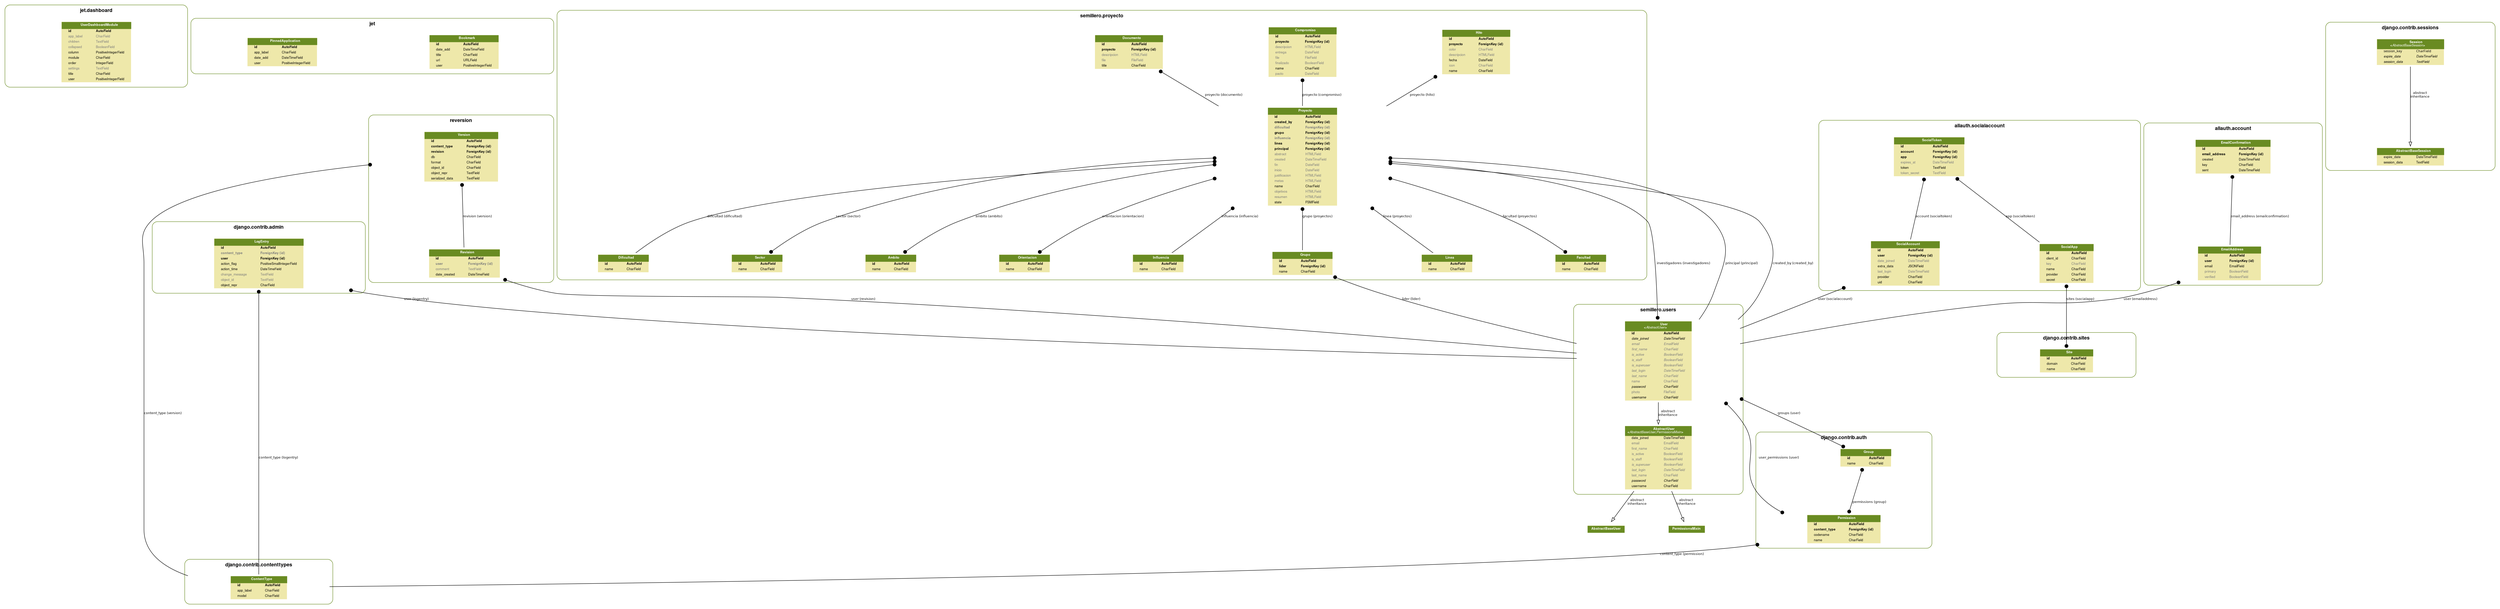 digraph model_graph {
	graph [bb="0,0,6165,1671",
		fontname=Helvetica,
		fontsize=8,
		splines=true
	];
	node [fontname=Helvetica,
		fontsize=8,
		label="\N",
		shape=plaintext
	];
	edge [fontname=Helvetica,
		fontsize=8
	];
	subgraph cluster_jet_dashboard {
		graph [bb="8,1463,452,1663",
			color=olivedrab4,
			label=<
          <TABLE BORDER="0" CELLBORDER="0" CELLSPACING="0">
          <TR><TD COLSPAN="2" CELLPADDING="4" ALIGN="CENTER">
          <FONT FACE="Helvetica Bold" COLOR="Black" POINT-SIZE="12">
          jet.dashboard
          </FONT>
          </TD></TR>
          </TABLE>
          >,
			lheight=0.29,
			lp="230,1648.5",
			lwidth=5.67,
			style=rounded
		];
		jet_dashboard_models_UserDashboardModule		 [height=2.1528,
			label=<
      <TABLE BGCOLOR="palegoldenrod" BORDER="0" CELLBORDER="0" CELLSPACING="0">
      <TR><TD COLSPAN="2" CELLPADDING="4" ALIGN="CENTER" BGCOLOR="olivedrab4">
      <FONT FACE="Helvetica Bold" COLOR="white">
      UserDashboardModule
      </FONT></TD></TR>
    
      <TR><TD ALIGN="LEFT" BORDER="0">
      <FONT FACE="Helvetica Bold">id</FONT>
      </TD><TD ALIGN="LEFT">
      <FONT FACE="Helvetica Bold">AutoField</FONT>
      </TD></TR>
    
      <TR><TD ALIGN="LEFT" BORDER="0">
      <FONT COLOR="#7B7B7B" FACE="Helvetica ">app_label</FONT>
      </TD><TD ALIGN="LEFT">
      <FONT COLOR="#7B7B7B" FACE="Helvetica ">CharField</FONT>
      </TD></TR>
    
      <TR><TD ALIGN="LEFT" BORDER="0">
      <FONT COLOR="#7B7B7B" FACE="Helvetica ">children</FONT>
      </TD><TD ALIGN="LEFT">
      <FONT COLOR="#7B7B7B" FACE="Helvetica ">TextField</FONT>
      </TD></TR>
    
      <TR><TD ALIGN="LEFT" BORDER="0">
      <FONT COLOR="#7B7B7B" FACE="Helvetica ">collapsed</FONT>
      </TD><TD ALIGN="LEFT">
      <FONT COLOR="#7B7B7B" FACE="Helvetica ">BooleanField</FONT>
      </TD></TR>
    
      <TR><TD ALIGN="LEFT" BORDER="0">
      <FONT FACE="Helvetica ">column</FONT>
      </TD><TD ALIGN="LEFT">
      <FONT FACE="Helvetica ">PositiveIntegerField</FONT>
      </TD></TR>
    
      <TR><TD ALIGN="LEFT" BORDER="0">
      <FONT FACE="Helvetica ">module</FONT>
      </TD><TD ALIGN="LEFT">
      <FONT FACE="Helvetica ">CharField</FONT>
      </TD></TR>
    
      <TR><TD ALIGN="LEFT" BORDER="0">
      <FONT FACE="Helvetica ">order</FONT>
      </TD><TD ALIGN="LEFT">
      <FONT FACE="Helvetica ">IntegerField</FONT>
      </TD></TR>
    
      <TR><TD ALIGN="LEFT" BORDER="0">
      <FONT COLOR="#7B7B7B" FACE="Helvetica ">settings</FONT>
      </TD><TD ALIGN="LEFT">
      <FONT COLOR="#7B7B7B" FACE="Helvetica ">TextField</FONT>
      </TD></TR>
    
      <TR><TD ALIGN="LEFT" BORDER="0">
      <FONT FACE="Helvetica ">title</FONT>
      </TD><TD ALIGN="LEFT">
      <FONT FACE="Helvetica ">CharField</FONT>
      </TD></TR>
    
      <TR><TD ALIGN="LEFT" BORDER="0">
      <FONT FACE="Helvetica ">user</FONT>
      </TD><TD ALIGN="LEFT">
      <FONT FACE="Helvetica ">PositiveIntegerField</FONT>
      </TD></TR>
    
      </TABLE>
      >,
			pos="230,1548.5",
			width=5.9306];
	}
	subgraph cluster_jet {
		graph [bb="460,1495.5,1342,1630.5",
			color=olivedrab4,
			label=<
          <TABLE BORDER="0" CELLBORDER="0" CELLSPACING="0">
          <TR><TD COLSPAN="2" CELLPADDING="4" ALIGN="CENTER">
          <FONT FACE="Helvetica Bold" COLOR="Black" POINT-SIZE="12">
          jet
          </FONT>
          </TD></TR>
          </TABLE>
          >,
			lheight=0.29,
			lp="901,1616",
			lwidth=4.64,
			style=rounded
		];
		jet_models_Bookmark		 [height=1.25,
			label=<
      <TABLE BGCOLOR="palegoldenrod" BORDER="0" CELLBORDER="0" CELLSPACING="0">
      <TR><TD COLSPAN="2" CELLPADDING="4" ALIGN="CENTER" BGCOLOR="olivedrab4">
      <FONT FACE="Helvetica Bold" COLOR="white">
      Bookmark
      </FONT></TD></TR>
    
      <TR><TD ALIGN="LEFT" BORDER="0">
      <FONT FACE="Helvetica Bold">id</FONT>
      </TD><TD ALIGN="LEFT">
      <FONT FACE="Helvetica Bold">AutoField</FONT>
      </TD></TR>
    
      <TR><TD ALIGN="LEFT" BORDER="0">
      <FONT FACE="Helvetica ">date_add</FONT>
      </TD><TD ALIGN="LEFT">
      <FONT FACE="Helvetica ">DateTimeField</FONT>
      </TD></TR>
    
      <TR><TD ALIGN="LEFT" BORDER="0">
      <FONT FACE="Helvetica ">title</FONT>
      </TD><TD ALIGN="LEFT">
      <FONT FACE="Helvetica ">CharField</FONT>
      </TD></TR>
    
      <TR><TD ALIGN="LEFT" BORDER="0">
      <FONT FACE="Helvetica ">url</FONT>
      </TD><TD ALIGN="LEFT">
      <FONT FACE="Helvetica ">URLField</FONT>
      </TD></TR>
    
      <TR><TD ALIGN="LEFT" BORDER="0">
      <FONT FACE="Helvetica ">user</FONT>
      </TD><TD ALIGN="LEFT">
      <FONT FACE="Helvetica ">PositiveIntegerField</FONT>
      </TD></TR>
    
      </TABLE>
      >,
			pos="1124,1548.5",
			width=5.8333];
		jet_models_PinnedApplication		 [height=1.0694,
			label=<
      <TABLE BGCOLOR="palegoldenrod" BORDER="0" CELLBORDER="0" CELLSPACING="0">
      <TR><TD COLSPAN="2" CELLPADDING="4" ALIGN="CENTER" BGCOLOR="olivedrab4">
      <FONT FACE="Helvetica Bold" COLOR="white">
      PinnedApplication
      </FONT></TD></TR>
    
      <TR><TD ALIGN="LEFT" BORDER="0">
      <FONT FACE="Helvetica Bold">id</FONT>
      </TD><TD ALIGN="LEFT">
      <FONT FACE="Helvetica Bold">AutoField</FONT>
      </TD></TR>
    
      <TR><TD ALIGN="LEFT" BORDER="0">
      <FONT FACE="Helvetica ">app_label</FONT>
      </TD><TD ALIGN="LEFT">
      <FONT FACE="Helvetica ">CharField</FONT>
      </TD></TR>
    
      <TR><TD ALIGN="LEFT" BORDER="0">
      <FONT FACE="Helvetica ">date_add</FONT>
      </TD><TD ALIGN="LEFT">
      <FONT FACE="Helvetica ">DateTimeField</FONT>
      </TD></TR>
    
      <TR><TD ALIGN="LEFT" BORDER="0">
      <FONT FACE="Helvetica ">user</FONT>
      </TD><TD ALIGN="LEFT">
      <FONT FACE="Helvetica ">PositiveIntegerField</FONT>
      </TD></TR>
    
      </TABLE>
      >,
			pos="682,1548.5",
			width=5.9306];
	}
	subgraph cluster_django_contrib_auth {
		graph [bb="4233,144,4703,578",
			color=olivedrab4,
			label=<
          <TABLE BORDER="0" CELLBORDER="0" CELLSPACING="0">
          <TR><TD COLSPAN="2" CELLPADDING="4" ALIGN="CENTER">
          <FONT FACE="Helvetica Bold" COLOR="Black" POINT-SIZE="12">
          django.contrib.auth
          </FONT>
          </TD></TR>
          </TABLE>
          >,
			lheight=0.29,
			lp="4468,563.5",
			lwidth=6.31,
			style=rounded
		];
		django_contrib_auth_models_Permission		 [height=1.0694,
			label=<
      <TABLE BGCOLOR="palegoldenrod" BORDER="0" CELLBORDER="0" CELLSPACING="0">
      <TR><TD COLSPAN="2" CELLPADDING="4" ALIGN="CENTER" BGCOLOR="olivedrab4">
      <FONT FACE="Helvetica Bold" COLOR="white">
      Permission
      </FONT></TD></TR>
    
      <TR><TD ALIGN="LEFT" BORDER="0">
      <FONT FACE="Helvetica Bold">id</FONT>
      </TD><TD ALIGN="LEFT">
      <FONT FACE="Helvetica Bold">AutoField</FONT>
      </TD></TR>
    
      <TR><TD ALIGN="LEFT" BORDER="0">
      <FONT FACE="Helvetica Bold">content_type</FONT>
      </TD><TD ALIGN="LEFT">
      <FONT FACE="Helvetica Bold">ForeignKey (id)</FONT>
      </TD></TR>
    
      <TR><TD ALIGN="LEFT" BORDER="0">
      <FONT FACE="Helvetica ">codename</FONT>
      </TD><TD ALIGN="LEFT">
      <FONT FACE="Helvetica ">CharField</FONT>
      </TD></TR>
    
      <TR><TD ALIGN="LEFT" BORDER="0">
      <FONT FACE="Helvetica ">name</FONT>
      </TD><TD ALIGN="LEFT">
      <FONT FACE="Helvetica ">CharField</FONT>
      </TD></TR>
    
      </TABLE>
      >,
			pos="4447,190.5",
			width=5.7222];
		django_contrib_auth_models_Group		 [height=0.70833,
			label=<
      <TABLE BGCOLOR="palegoldenrod" BORDER="0" CELLBORDER="0" CELLSPACING="0">
      <TR><TD COLSPAN="2" CELLPADDING="4" ALIGN="CENTER" BGCOLOR="olivedrab4">
      <FONT FACE="Helvetica Bold" COLOR="white">
      Group
      </FONT></TD></TR>
    
      <TR><TD ALIGN="LEFT" BORDER="0">
      <FONT FACE="Helvetica Bold">id</FONT>
      </TD><TD ALIGN="LEFT">
      <FONT FACE="Helvetica Bold">AutoField</FONT>
      </TD></TR>
    
      <TR><TD ALIGN="LEFT" BORDER="0">
      <FONT FACE="Helvetica ">name</FONT>
      </TD><TD ALIGN="LEFT">
      <FONT FACE="Helvetica ">CharField</FONT>
      </TD></TR>
    
      </TABLE>
      >,
			pos="4441,515.5",
			width=4.2639];
		django_contrib_auth_models_Group -> django_contrib_auth_models_Permission		 [arrowhead=dot,
			arrowtail=dot,
			dir=both,
			label="permissions (group)",
			lp="4516.5,364",
			pos="s,4441.5,490 e,4446.3,229.15 4441.6,481.88 4442.7,423.62 4444.9,303.77 4446.1,237.37"];
	}
	subgraph cluster_django_contrib_contenttypes {
		graph [bb="360,8,890,117",
			color=olivedrab4,
			label=<
          <TABLE BORDER="0" CELLBORDER="0" CELLSPACING="0">
          <TR><TD COLSPAN="2" CELLPADDING="4" ALIGN="CENTER">
          <FONT FACE="Helvetica Bold" COLOR="Black" POINT-SIZE="12">
          django.contrib.contenttypes
          </FONT>
          </TD></TR>
          </TABLE>
          >,
			lheight=0.29,
			lp="625,102.5",
			lwidth=7.14,
			style=rounded
		];
		django_contrib_contenttypes_models_ContentType		 [height=0.88889,
			label=<
      <TABLE BGCOLOR="palegoldenrod" BORDER="0" CELLBORDER="0" CELLSPACING="0">
      <TR><TD COLSPAN="2" CELLPADDING="4" ALIGN="CENTER" BGCOLOR="olivedrab4">
      <FONT FACE="Helvetica Bold" COLOR="white">
      ContentType
      </FONT></TD></TR>
    
      <TR><TD ALIGN="LEFT" BORDER="0">
      <FONT FACE="Helvetica Bold">id</FONT>
      </TD><TD ALIGN="LEFT">
      <FONT FACE="Helvetica Bold">AutoField</FONT>
      </TD></TR>
    
      <TR><TD ALIGN="LEFT" BORDER="0">
      <FONT FACE="Helvetica ">app_label</FONT>
      </TD><TD ALIGN="LEFT">
      <FONT FACE="Helvetica ">CharField</FONT>
      </TD></TR>
    
      <TR><TD ALIGN="LEFT" BORDER="0">
      <FONT FACE="Helvetica ">model</FONT>
      </TD><TD ALIGN="LEFT">
      <FONT FACE="Helvetica ">CharField</FONT>
      </TD></TR>
    
      </TABLE>
      >,
			pos="625,48",
			width=4.7778];
	}
	subgraph cluster_django_contrib_sessions {
		graph [bb="5657,1222.5,6157,1621",
			color=olivedrab4,
			label=<
          <TABLE BORDER="0" CELLBORDER="0" CELLSPACING="0">
          <TR><TD COLSPAN="2" CELLPADDING="4" ALIGN="CENTER">
          <FONT FACE="Helvetica Bold" COLOR="Black" POINT-SIZE="12">
          django.contrib.sessions
          </FONT>
          </TD></TR>
          </TABLE>
          >,
			lheight=0.29,
			lp="5907,1606.5",
			lwidth=6.72,
			style=rounded
		];
		django_contrib_sessions_base_session_AbstractBaseSession		 [height=0.70833,
			label=<
      <TABLE BGCOLOR="palegoldenrod" BORDER="0" CELLBORDER="0" CELLSPACING="0">
      <TR><TD COLSPAN="2" CELLPADDING="4" ALIGN="CENTER" BGCOLOR="olivedrab4">
      <FONT FACE="Helvetica Bold" COLOR="white">
      AbstractBaseSession
      </FONT></TD></TR>
    
      <TR><TD ALIGN="LEFT" BORDER="0">
      <FONT FACE="Helvetica ">expire_date</FONT>
      </TD><TD ALIGN="LEFT">
      <FONT FACE="Helvetica ">DateTimeField</FONT>
      </TD></TR>
    
      <TR><TD ALIGN="LEFT" BORDER="0">
      <FONT FACE="Helvetica ">session_data</FONT>
      </TD><TD ALIGN="LEFT">
      <FONT FACE="Helvetica ">TextField</FONT>
      </TD></TR>
    
      </TABLE>
      >,
			pos="5907,1256",
			width=5.5139];
		django_contrib_sessions_models_Session		 [height=0.98611,
			label=<
      <TABLE BGCOLOR="palegoldenrod" BORDER="0" CELLBORDER="0" CELLSPACING="0">
      <TR><TD COLSPAN="2" CELLPADDING="4" ALIGN="CENTER" BGCOLOR="olivedrab4">
      <FONT FACE="Helvetica Bold" COLOR="white">
      Session<BR/>&lt;<FONT FACE="Helvetica Italic">AbstractBaseSession</FONT>&gt;
      </FONT></TD></TR>
    
      <TR><TD ALIGN="LEFT" BORDER="0">
      <FONT FACE="Helvetica ItalicBold">session_key</FONT>
      </TD><TD ALIGN="LEFT">
      <FONT FACE="Helvetica ItalicBold">CharField</FONT>
      </TD></TR>
    
      <TR><TD ALIGN="LEFT" BORDER="0">
      <FONT FACE="Helvetica Italic">expire_date</FONT>
      </TD><TD ALIGN="LEFT">
      <FONT FACE="Helvetica Italic">DateTimeField</FONT>
      </TD></TR>
    
      <TR><TD ALIGN="LEFT" BORDER="0">
      <FONT FACE="Helvetica Italic">session_data</FONT>
      </TD><TD ALIGN="LEFT">
      <FONT FACE="Helvetica Italic">TextField</FONT>
      </TD></TR>
    
      </TABLE>
      >,
			pos="5907,1548.5",
			width=5.5139];
		django_contrib_sessions_models_Session -> django_contrib_sessions_base_session_AbstractBaseSession		 [arrowhead=empty,
			arrowtail=none,
			dir=both,
			label="abstract\ninheritance",
			lp="5948.5,1425",
			pos="e,5907,1281.9 5907,1512.9 5907,1456.9 5907,1348.5 5907,1292.1"];
	}
	subgraph cluster_django_contrib_sites {
		graph [bb="4782,673.5,5260,782.5",
			color=olivedrab4,
			label=<
          <TABLE BORDER="0" CELLBORDER="0" CELLSPACING="0">
          <TR><TD COLSPAN="2" CELLPADDING="4" ALIGN="CENTER">
          <FONT FACE="Helvetica Bold" COLOR="Black" POINT-SIZE="12">
          django.contrib.sites
          </FONT>
          </TD></TR>
          </TABLE>
          >,
			lheight=0.29,
			lp="5021,768",
			lwidth=6.42,
			style=rounded
		];
		django_contrib_sites_models_Site		 [height=0.88889,
			label=<
      <TABLE BGCOLOR="palegoldenrod" BORDER="0" CELLBORDER="0" CELLSPACING="0">
      <TR><TD COLSPAN="2" CELLPADDING="4" ALIGN="CENTER" BGCOLOR="olivedrab4">
      <FONT FACE="Helvetica Bold" COLOR="white">
      Site
      </FONT></TD></TR>
    
      <TR><TD ALIGN="LEFT" BORDER="0">
      <FONT FACE="Helvetica Bold">id</FONT>
      </TD><TD ALIGN="LEFT">
      <FONT FACE="Helvetica Bold">AutoField</FONT>
      </TD></TR>
    
      <TR><TD ALIGN="LEFT" BORDER="0">
      <FONT FACE="Helvetica ">domain</FONT>
      </TD><TD ALIGN="LEFT">
      <FONT FACE="Helvetica ">CharField</FONT>
      </TD></TR>
    
      <TR><TD ALIGN="LEFT" BORDER="0">
      <FONT FACE="Helvetica ">name</FONT>
      </TD><TD ALIGN="LEFT">
      <FONT FACE="Helvetica ">CharField</FONT>
      </TD></TR>
    
      </TABLE>
      >,
			pos="5021,713.5",
			width=4.4722];
	}
	subgraph cluster_django_contrib_admin {
		graph [bb="366,878,884,1052",
			color=olivedrab4,
			label=<
          <TABLE BORDER="0" CELLBORDER="0" CELLSPACING="0">
          <TR><TD COLSPAN="2" CELLPADDING="4" ALIGN="CENTER">
          <FONT FACE="Helvetica Bold" COLOR="Black" POINT-SIZE="12">
          django.contrib.admin
          </FONT>
          </TD></TR>
          </TABLE>
          >,
			lheight=0.29,
			lp="625,1037.5",
			lwidth=6.42,
			style=rounded
		];
		django_contrib_admin_models_LogEntry		 [height=1.7917,
			label=<
      <TABLE BGCOLOR="palegoldenrod" BORDER="0" CELLBORDER="0" CELLSPACING="0">
      <TR><TD COLSPAN="2" CELLPADDING="4" ALIGN="CENTER" BGCOLOR="olivedrab4">
      <FONT FACE="Helvetica Bold" COLOR="white">
      LogEntry
      </FONT></TD></TR>
    
      <TR><TD ALIGN="LEFT" BORDER="0">
      <FONT FACE="Helvetica Bold">id</FONT>
      </TD><TD ALIGN="LEFT">
      <FONT FACE="Helvetica Bold">AutoField</FONT>
      </TD></TR>
    
      <TR><TD ALIGN="LEFT" BORDER="0">
      <FONT COLOR="#7B7B7B" FACE="Helvetica Bold">content_type</FONT>
      </TD><TD ALIGN="LEFT">
      <FONT COLOR="#7B7B7B" FACE="Helvetica Bold">ForeignKey (id)</FONT>
      </TD></TR>
    
      <TR><TD ALIGN="LEFT" BORDER="0">
      <FONT FACE="Helvetica Bold">user</FONT>
      </TD><TD ALIGN="LEFT">
      <FONT FACE="Helvetica Bold">ForeignKey (id)</FONT>
      </TD></TR>
    
      <TR><TD ALIGN="LEFT" BORDER="0">
      <FONT FACE="Helvetica ">action_flag</FONT>
      </TD><TD ALIGN="LEFT">
      <FONT FACE="Helvetica ">PositiveSmallIntegerField</FONT>
      </TD></TR>
    
      <TR><TD ALIGN="LEFT" BORDER="0">
      <FONT FACE="Helvetica ">action_time</FONT>
      </TD><TD ALIGN="LEFT">
      <FONT FACE="Helvetica ">DateTimeField</FONT>
      </TD></TR>
    
      <TR><TD ALIGN="LEFT" BORDER="0">
      <FONT COLOR="#7B7B7B" FACE="Helvetica ">change_message</FONT>
      </TD><TD ALIGN="LEFT">
      <FONT COLOR="#7B7B7B" FACE="Helvetica ">TextField</FONT>
      </TD></TR>
    
      <TR><TD ALIGN="LEFT" BORDER="0">
      <FONT COLOR="#7B7B7B" FACE="Helvetica ">object_id</FONT>
      </TD><TD ALIGN="LEFT">
      <FONT COLOR="#7B7B7B" FACE="Helvetica ">TextField</FONT>
      </TD></TR>
    
      <TR><TD ALIGN="LEFT" BORDER="0">
      <FONT FACE="Helvetica ">object_repr</FONT>
      </TD><TD ALIGN="LEFT">
      <FONT FACE="Helvetica ">CharField</FONT>
      </TD></TR>
    
      </TABLE>
      >,
			pos="625,950.5",
			width=6.9722];
	}
	subgraph cluster_allauth_account {
		graph [bb="5209,897.5,5649,1338",
			color=olivedrab4,
			label=<
          <TABLE BORDER="0" CELLBORDER="0" CELLSPACING="0">
          <TR><TD COLSPAN="2" CELLPADDING="4" ALIGN="CENTER">
          <FONT FACE="Helvetica Bold" COLOR="Black" POINT-SIZE="12">
          allauth.account
          </FONT>
          </TD></TR>
          </TABLE>
          >,
			lheight=0.29,
			lp="5429,1323.5",
			lwidth=5.89,
			style=rounded
		];
		allauth_account_models_EmailAddress		 [height=1.25,
			label=<
      <TABLE BGCOLOR="palegoldenrod" BORDER="0" CELLBORDER="0" CELLSPACING="0">
      <TR><TD COLSPAN="2" CELLPADDING="4" ALIGN="CENTER" BGCOLOR="olivedrab4">
      <FONT FACE="Helvetica Bold" COLOR="white">
      EmailAddress
      </FONT></TD></TR>
    
      <TR><TD ALIGN="LEFT" BORDER="0">
      <FONT FACE="Helvetica Bold">id</FONT>
      </TD><TD ALIGN="LEFT">
      <FONT FACE="Helvetica Bold">AutoField</FONT>
      </TD></TR>
    
      <TR><TD ALIGN="LEFT" BORDER="0">
      <FONT FACE="Helvetica Bold">user</FONT>
      </TD><TD ALIGN="LEFT">
      <FONT FACE="Helvetica Bold">ForeignKey (id)</FONT>
      </TD></TR>
    
      <TR><TD ALIGN="LEFT" BORDER="0">
      <FONT FACE="Helvetica ">email</FONT>
      </TD><TD ALIGN="LEFT">
      <FONT FACE="Helvetica ">EmailField</FONT>
      </TD></TR>
    
      <TR><TD ALIGN="LEFT" BORDER="0">
      <FONT COLOR="#7B7B7B" FACE="Helvetica ">primary</FONT>
      </TD><TD ALIGN="LEFT">
      <FONT COLOR="#7B7B7B" FACE="Helvetica ">BooleanField</FONT>
      </TD></TR>
    
      <TR><TD ALIGN="LEFT" BORDER="0">
      <FONT COLOR="#7B7B7B" FACE="Helvetica ">verified</FONT>
      </TD><TD ALIGN="LEFT">
      <FONT COLOR="#7B7B7B" FACE="Helvetica ">BooleanField</FONT>
      </TD></TR>
    
      </TABLE>
      >,
			pos="5408,950.5",
			width=5.3056];
		allauth_account_models_EmailConfirmation		 [height=1.25,
			label=<
      <TABLE BGCOLOR="palegoldenrod" BORDER="0" CELLBORDER="0" CELLSPACING="0">
      <TR><TD COLSPAN="2" CELLPADDING="4" ALIGN="CENTER" BGCOLOR="olivedrab4">
      <FONT FACE="Helvetica Bold" COLOR="white">
      EmailConfirmation
      </FONT></TD></TR>
    
      <TR><TD ALIGN="LEFT" BORDER="0">
      <FONT FACE="Helvetica Bold">id</FONT>
      </TD><TD ALIGN="LEFT">
      <FONT FACE="Helvetica Bold">AutoField</FONT>
      </TD></TR>
    
      <TR><TD ALIGN="LEFT" BORDER="0">
      <FONT FACE="Helvetica Bold">email_address</FONT>
      </TD><TD ALIGN="LEFT">
      <FONT FACE="Helvetica Bold">ForeignKey (id)</FONT>
      </TD></TR>
    
      <TR><TD ALIGN="LEFT" BORDER="0">
      <FONT FACE="Helvetica ">created</FONT>
      </TD><TD ALIGN="LEFT">
      <FONT FACE="Helvetica ">DateTimeField</FONT>
      </TD></TR>
    
      <TR><TD ALIGN="LEFT" BORDER="0">
      <FONT FACE="Helvetica ">key</FONT>
      </TD><TD ALIGN="LEFT">
      <FONT FACE="Helvetica ">CharField</FONT>
      </TD></TR>
    
      <TR><TD ALIGN="LEFT" BORDER="0">
      <FONT FACE="Helvetica ">sent</FONT>
      </TD><TD ALIGN="LEFT">
      <FONT FACE="Helvetica ">DateTimeField</FONT>
      </TD></TR>
    
      </TABLE>
      >,
			pos="5426,1256",
			width=5.8194];
		allauth_account_models_EmailConfirmation -> allauth_account_models_EmailAddress		 [arrowhead=none,
			arrowtail=dot,
			dir=both,
			label="email_address (emailconfirmation)",
			lp="5540,1091.5",
			pos="s,5423.3,1210.9 5422.9,1202.9 5419.4,1144.3 5413.9,1051 5410.7,995.76"];
	}
	subgraph cluster_allauth_socialaccount {
		graph [bb="4419,884.5,5201,1344.5",
			color=olivedrab4,
			label=<
          <TABLE BORDER="0" CELLBORDER="0" CELLSPACING="0">
          <TR><TD COLSPAN="2" CELLPADDING="4" ALIGN="CENTER">
          <FONT FACE="Helvetica Bold" COLOR="Black" POINT-SIZE="12">
          allauth.socialaccount
          </FONT>
          </TD></TR>
          </TABLE>
          >,
			lheight=0.29,
			lp="4810,1330",
			lwidth=6.50,
			style=rounded
		];
		allauth_socialaccount_models_SocialApp		 [height=1.4306,
			label=<
      <TABLE BGCOLOR="palegoldenrod" BORDER="0" CELLBORDER="0" CELLSPACING="0">
      <TR><TD COLSPAN="2" CELLPADDING="4" ALIGN="CENTER" BGCOLOR="olivedrab4">
      <FONT FACE="Helvetica Bold" COLOR="white">
      SocialApp
      </FONT></TD></TR>
    
      <TR><TD ALIGN="LEFT" BORDER="0">
      <FONT FACE="Helvetica Bold">id</FONT>
      </TD><TD ALIGN="LEFT">
      <FONT FACE="Helvetica Bold">AutoField</FONT>
      </TD></TR>
    
      <TR><TD ALIGN="LEFT" BORDER="0">
      <FONT FACE="Helvetica ">client_id</FONT>
      </TD><TD ALIGN="LEFT">
      <FONT FACE="Helvetica ">CharField</FONT>
      </TD></TR>
    
      <TR><TD ALIGN="LEFT" BORDER="0">
      <FONT COLOR="#7B7B7B" FACE="Helvetica ">key</FONT>
      </TD><TD ALIGN="LEFT">
      <FONT COLOR="#7B7B7B" FACE="Helvetica ">CharField</FONT>
      </TD></TR>
    
      <TR><TD ALIGN="LEFT" BORDER="0">
      <FONT FACE="Helvetica ">name</FONT>
      </TD><TD ALIGN="LEFT">
      <FONT FACE="Helvetica ">CharField</FONT>
      </TD></TR>
    
      <TR><TD ALIGN="LEFT" BORDER="0">
      <FONT FACE="Helvetica ">provider</FONT>
      </TD><TD ALIGN="LEFT">
      <FONT FACE="Helvetica ">CharField</FONT>
      </TD></TR>
    
      <TR><TD ALIGN="LEFT" BORDER="0">
      <FONT FACE="Helvetica ">secret</FONT>
      </TD><TD ALIGN="LEFT">
      <FONT FACE="Helvetica ">CharField</FONT>
      </TD></TR>
    
      </TABLE>
      >,
			pos="5021,950.5",
			width=4.7778];
		allauth_socialaccount_models_SocialAccount		 [height=1.6111,
			label=<
      <TABLE BGCOLOR="palegoldenrod" BORDER="0" CELLBORDER="0" CELLSPACING="0">
      <TR><TD COLSPAN="2" CELLPADDING="4" ALIGN="CENTER" BGCOLOR="olivedrab4">
      <FONT FACE="Helvetica Bold" COLOR="white">
      SocialAccount
      </FONT></TD></TR>
    
      <TR><TD ALIGN="LEFT" BORDER="0">
      <FONT FACE="Helvetica Bold">id</FONT>
      </TD><TD ALIGN="LEFT">
      <FONT FACE="Helvetica Bold">AutoField</FONT>
      </TD></TR>
    
      <TR><TD ALIGN="LEFT" BORDER="0">
      <FONT FACE="Helvetica Bold">user</FONT>
      </TD><TD ALIGN="LEFT">
      <FONT FACE="Helvetica Bold">ForeignKey (id)</FONT>
      </TD></TR>
    
      <TR><TD ALIGN="LEFT" BORDER="0">
      <FONT COLOR="#7B7B7B" FACE="Helvetica ">date_joined</FONT>
      </TD><TD ALIGN="LEFT">
      <FONT COLOR="#7B7B7B" FACE="Helvetica ">DateTimeField</FONT>
      </TD></TR>
    
      <TR><TD ALIGN="LEFT" BORDER="0">
      <FONT FACE="Helvetica ">extra_data</FONT>
      </TD><TD ALIGN="LEFT">
      <FONT FACE="Helvetica ">JSONField</FONT>
      </TD></TR>
    
      <TR><TD ALIGN="LEFT" BORDER="0">
      <FONT COLOR="#7B7B7B" FACE="Helvetica ">last_login</FONT>
      </TD><TD ALIGN="LEFT">
      <FONT COLOR="#7B7B7B" FACE="Helvetica ">DateTimeField</FONT>
      </TD></TR>
    
      <TR><TD ALIGN="LEFT" BORDER="0">
      <FONT FACE="Helvetica ">provider</FONT>
      </TD><TD ALIGN="LEFT">
      <FONT FACE="Helvetica ">CharField</FONT>
      </TD></TR>
    
      <TR><TD ALIGN="LEFT" BORDER="0">
      <FONT FACE="Helvetica ">uid</FONT>
      </TD><TD ALIGN="LEFT">
      <FONT FACE="Helvetica ">CharField</FONT>
      </TD></TR>
    
      </TABLE>
      >,
			pos="4629,950.5",
			width=5.6111];
		allauth_socialaccount_models_SocialToken		 [height=1.4306,
			label=<
      <TABLE BGCOLOR="palegoldenrod" BORDER="0" CELLBORDER="0" CELLSPACING="0">
      <TR><TD COLSPAN="2" CELLPADDING="4" ALIGN="CENTER" BGCOLOR="olivedrab4">
      <FONT FACE="Helvetica Bold" COLOR="white">
      SocialToken
      </FONT></TD></TR>
    
      <TR><TD ALIGN="LEFT" BORDER="0">
      <FONT FACE="Helvetica Bold">id</FONT>
      </TD><TD ALIGN="LEFT">
      <FONT FACE="Helvetica Bold">AutoField</FONT>
      </TD></TR>
    
      <TR><TD ALIGN="LEFT" BORDER="0">
      <FONT FACE="Helvetica Bold">account</FONT>
      </TD><TD ALIGN="LEFT">
      <FONT FACE="Helvetica Bold">ForeignKey (id)</FONT>
      </TD></TR>
    
      <TR><TD ALIGN="LEFT" BORDER="0">
      <FONT FACE="Helvetica Bold">app</FONT>
      </TD><TD ALIGN="LEFT">
      <FONT FACE="Helvetica Bold">ForeignKey (id)</FONT>
      </TD></TR>
    
      <TR><TD ALIGN="LEFT" BORDER="0">
      <FONT COLOR="#7B7B7B" FACE="Helvetica ">expires_at</FONT>
      </TD><TD ALIGN="LEFT">
      <FONT COLOR="#7B7B7B" FACE="Helvetica ">DateTimeField</FONT>
      </TD></TR>
    
      <TR><TD ALIGN="LEFT" BORDER="0">
      <FONT FACE="Helvetica ">token</FONT>
      </TD><TD ALIGN="LEFT">
      <FONT FACE="Helvetica ">TextField</FONT>
      </TD></TR>
    
      <TR><TD ALIGN="LEFT" BORDER="0">
      <FONT COLOR="#7B7B7B" FACE="Helvetica ">token_secret</FONT>
      </TD><TD ALIGN="LEFT">
      <FONT COLOR="#7B7B7B" FACE="Helvetica ">TextField</FONT>
      </TD></TR>
    
      </TABLE>
      >,
			pos="4808,1256",
			width=5.7222];
		allauth_socialaccount_models_SocialToken -> allauth_socialaccount_models_SocialApp		 [arrowhead=none,
			arrowtail=dot,
			dir=both,
			label="app (socialtoken)",
			lp="4989,1091.5",
			pos="s,4844.1,1204.2 4848.8,1197.4 4888.3,1140.9 4947.4,1056.1 4985,1002.1"];
		allauth_socialaccount_models_SocialToken -> allauth_socialaccount_models_SocialAccount		 [arrowhead=none,
			arrowtail=dot,
			dir=both,
			label="account (socialtoken)",
			lp="4793,1091.5",
			pos="s,4777.6,1204.2 4773.4,1197 4741.6,1142.7 4694.7,1062.6 4663,1008.6"];
	}
	subgraph cluster_reversion {
		graph [bb="892,904,1342,1357.5",
			color=olivedrab4,
			label=<
          <TABLE BORDER="0" CELLBORDER="0" CELLSPACING="0">
          <TR><TD COLSPAN="2" CELLPADDING="4" ALIGN="CENTER">
          <FONT FACE="Helvetica Bold" COLOR="Black" POINT-SIZE="12">
          reversion
          </FONT>
          </TD></TR>
          </TABLE>
          >,
			lheight=0.29,
			lp="1117,1343",
			lwidth=5.25,
			style=rounded
		];
		reversion_models_Revision		 [height=1.0694,
			label=<
      <TABLE BGCOLOR="palegoldenrod" BORDER="0" CELLBORDER="0" CELLSPACING="0">
      <TR><TD COLSPAN="2" CELLPADDING="4" ALIGN="CENTER" BGCOLOR="olivedrab4">
      <FONT FACE="Helvetica Bold" COLOR="white">
      Revision
      </FONT></TD></TR>
    
      <TR><TD ALIGN="LEFT" BORDER="0">
      <FONT FACE="Helvetica Bold">id</FONT>
      </TD><TD ALIGN="LEFT">
      <FONT FACE="Helvetica Bold">AutoField</FONT>
      </TD></TR>
    
      <TR><TD ALIGN="LEFT" BORDER="0">
      <FONT COLOR="#7B7B7B" FACE="Helvetica Bold">user</FONT>
      </TD><TD ALIGN="LEFT">
      <FONT COLOR="#7B7B7B" FACE="Helvetica Bold">ForeignKey (id)</FONT>
      </TD></TR>
    
      <TR><TD ALIGN="LEFT" BORDER="0">
      <FONT COLOR="#7B7B7B" FACE="Helvetica ">comment</FONT>
      </TD><TD ALIGN="LEFT">
      <FONT COLOR="#7B7B7B" FACE="Helvetica ">TextField</FONT>
      </TD></TR>
    
      <TR><TD ALIGN="LEFT" BORDER="0">
      <FONT FACE="Helvetica ">date_created</FONT>
      </TD><TD ALIGN="LEFT">
      <FONT FACE="Helvetica ">DateTimeField</FONT>
      </TD></TR>
    
      </TABLE>
      >,
			pos="1125,950.5",
			width=5.7222];
		reversion_models_Version		 [height=1.7917,
			label=<
      <TABLE BGCOLOR="palegoldenrod" BORDER="0" CELLBORDER="0" CELLSPACING="0">
      <TR><TD COLSPAN="2" CELLPADDING="4" ALIGN="CENTER" BGCOLOR="olivedrab4">
      <FONT FACE="Helvetica Bold" COLOR="white">
      Version
      </FONT></TD></TR>
    
      <TR><TD ALIGN="LEFT" BORDER="0">
      <FONT FACE="Helvetica Bold">id</FONT>
      </TD><TD ALIGN="LEFT">
      <FONT FACE="Helvetica Bold">AutoField</FONT>
      </TD></TR>
    
      <TR><TD ALIGN="LEFT" BORDER="0">
      <FONT FACE="Helvetica Bold">content_type</FONT>
      </TD><TD ALIGN="LEFT">
      <FONT FACE="Helvetica Bold">ForeignKey (id)</FONT>
      </TD></TR>
    
      <TR><TD ALIGN="LEFT" BORDER="0">
      <FONT FACE="Helvetica Bold">revision</FONT>
      </TD><TD ALIGN="LEFT">
      <FONT FACE="Helvetica Bold">ForeignKey (id)</FONT>
      </TD></TR>
    
      <TR><TD ALIGN="LEFT" BORDER="0">
      <FONT FACE="Helvetica ">db</FONT>
      </TD><TD ALIGN="LEFT">
      <FONT FACE="Helvetica ">CharField</FONT>
      </TD></TR>
    
      <TR><TD ALIGN="LEFT" BORDER="0">
      <FONT FACE="Helvetica ">format</FONT>
      </TD><TD ALIGN="LEFT">
      <FONT FACE="Helvetica ">CharField</FONT>
      </TD></TR>
    
      <TR><TD ALIGN="LEFT" BORDER="0">
      <FONT FACE="Helvetica ">object_id</FONT>
      </TD><TD ALIGN="LEFT">
      <FONT FACE="Helvetica ">CharField</FONT>
      </TD></TR>
    
      <TR><TD ALIGN="LEFT" BORDER="0">
      <FONT FACE="Helvetica ">object_repr</FONT>
      </TD><TD ALIGN="LEFT">
      <FONT FACE="Helvetica ">TextField</FONT>
      </TD></TR>
    
      <TR><TD ALIGN="LEFT" BORDER="0">
      <FONT FACE="Helvetica ">serialized_data</FONT>
      </TD><TD ALIGN="LEFT">
      <FONT FACE="Helvetica ">TextField</FONT>
      </TD></TR>
    
      </TABLE>
      >,
			pos="1117,1256",
			width=6.0278];
		reversion_models_Version -> reversion_models_Revision		 [arrowhead=none,
			arrowtail=dot,
			dir=both,
			label="revision (version)",
			lp="1189,1091.5",
			pos="s,1118.7,1191.2 1118.9,1183.2 1120.5,1122.2 1122.7,1037.8 1124,989.13"];
	}
	subgraph cluster_semillero_users {
		graph [bb="3785,275,4225,851",
			color=olivedrab4,
			label=<
          <TABLE BORDER="0" CELLBORDER="0" CELLSPACING="0">
          <TR><TD COLSPAN="2" CELLPADDING="4" ALIGN="CENTER">
          <FONT FACE="Helvetica Bold" COLOR="Black" POINT-SIZE="12">
          semillero.users
          </FONT>
          </TD></TR>
          </TABLE>
          >,
			lheight=0.29,
			lp="4005,836.5",
			lwidth=5.89,
			style=rounded
		];
		django_contrib_auth_models_AbstractUser		 [height=2.25,
			label=<
      <TABLE BGCOLOR="palegoldenrod" BORDER="0" CELLBORDER="0" CELLSPACING="0">
      <TR><TD COLSPAN="2" CELLPADDING="4" ALIGN="CENTER" BGCOLOR="olivedrab4">
      <FONT FACE="Helvetica Bold" COLOR="white">
      AbstractUser<BR/>&lt;<FONT FACE="Helvetica Italic">AbstractBaseUser,PermissionsMixin</FONT>&gt;
      </FONT></TD></TR>
    
      <TR><TD ALIGN="LEFT" BORDER="0">
      <FONT FACE="Helvetica ">date_joined</FONT>
      </TD><TD ALIGN="LEFT">
      <FONT FACE="Helvetica ">DateTimeField</FONT>
      </TD></TR>
    
      <TR><TD ALIGN="LEFT" BORDER="0">
      <FONT COLOR="#7B7B7B" FACE="Helvetica ">email</FONT>
      </TD><TD ALIGN="LEFT">
      <FONT COLOR="#7B7B7B" FACE="Helvetica ">EmailField</FONT>
      </TD></TR>
    
      <TR><TD ALIGN="LEFT" BORDER="0">
      <FONT COLOR="#7B7B7B" FACE="Helvetica ">first_name</FONT>
      </TD><TD ALIGN="LEFT">
      <FONT COLOR="#7B7B7B" FACE="Helvetica ">CharField</FONT>
      </TD></TR>
    
      <TR><TD ALIGN="LEFT" BORDER="0">
      <FONT COLOR="#7B7B7B" FACE="Helvetica ">is_active</FONT>
      </TD><TD ALIGN="LEFT">
      <FONT COLOR="#7B7B7B" FACE="Helvetica ">BooleanField</FONT>
      </TD></TR>
    
      <TR><TD ALIGN="LEFT" BORDER="0">
      <FONT COLOR="#7B7B7B" FACE="Helvetica ">is_staff</FONT>
      </TD><TD ALIGN="LEFT">
      <FONT COLOR="#7B7B7B" FACE="Helvetica ">BooleanField</FONT>
      </TD></TR>
    
      <TR><TD ALIGN="LEFT" BORDER="0">
      <FONT COLOR="#7B7B7B" FACE="Helvetica Italic">is_superuser</FONT>
      </TD><TD ALIGN="LEFT">
      <FONT COLOR="#7B7B7B" FACE="Helvetica Italic">BooleanField</FONT>
      </TD></TR>
    
      <TR><TD ALIGN="LEFT" BORDER="0">
      <FONT COLOR="#7B7B7B" FACE="Helvetica Italic">last_login</FONT>
      </TD><TD ALIGN="LEFT">
      <FONT COLOR="#7B7B7B" FACE="Helvetica Italic">DateTimeField</FONT>
      </TD></TR>
    
      <TR><TD ALIGN="LEFT" BORDER="0">
      <FONT COLOR="#7B7B7B" FACE="Helvetica ">last_name</FONT>
      </TD><TD ALIGN="LEFT">
      <FONT COLOR="#7B7B7B" FACE="Helvetica ">CharField</FONT>
      </TD></TR>
    
      <TR><TD ALIGN="LEFT" BORDER="0">
      <FONT FACE="Helvetica Italic">password</FONT>
      </TD><TD ALIGN="LEFT">
      <FONT FACE="Helvetica Italic">CharField</FONT>
      </TD></TR>
    
      <TR><TD ALIGN="LEFT" BORDER="0">
      <FONT FACE="Helvetica ">username</FONT>
      </TD><TD ALIGN="LEFT">
      <FONT FACE="Helvetica ">CharField</FONT>
      </TD></TR>
    
      </TABLE>
      >,
			pos="4019,364",
			width=5.5139];
		semillero_users_models_User		 [height=2.7917,
			label=<
      <TABLE BGCOLOR="palegoldenrod" BORDER="0" CELLBORDER="0" CELLSPACING="0">
      <TR><TD COLSPAN="2" CELLPADDING="4" ALIGN="CENTER" BGCOLOR="olivedrab4">
      <FONT FACE="Helvetica Bold" COLOR="white">
      User<BR/>&lt;<FONT FACE="Helvetica Italic">AbstractUser</FONT>&gt;
      </FONT></TD></TR>
    
      <TR><TD ALIGN="LEFT" BORDER="0">
      <FONT FACE="Helvetica Bold">id</FONT>
      </TD><TD ALIGN="LEFT">
      <FONT FACE="Helvetica Bold">AutoField</FONT>
      </TD></TR>
    
      <TR><TD ALIGN="LEFT" BORDER="0">
      <FONT FACE="Helvetica Italic">date_joined</FONT>
      </TD><TD ALIGN="LEFT">
      <FONT FACE="Helvetica Italic">DateTimeField</FONT>
      </TD></TR>
    
      <TR><TD ALIGN="LEFT" BORDER="0">
      <FONT COLOR="#7B7B7B" FACE="Helvetica Italic">email</FONT>
      </TD><TD ALIGN="LEFT">
      <FONT COLOR="#7B7B7B" FACE="Helvetica Italic">EmailField</FONT>
      </TD></TR>
    
      <TR><TD ALIGN="LEFT" BORDER="0">
      <FONT COLOR="#7B7B7B" FACE="Helvetica Italic">first_name</FONT>
      </TD><TD ALIGN="LEFT">
      <FONT COLOR="#7B7B7B" FACE="Helvetica Italic">CharField</FONT>
      </TD></TR>
    
      <TR><TD ALIGN="LEFT" BORDER="0">
      <FONT COLOR="#7B7B7B" FACE="Helvetica Italic">is_active</FONT>
      </TD><TD ALIGN="LEFT">
      <FONT COLOR="#7B7B7B" FACE="Helvetica Italic">BooleanField</FONT>
      </TD></TR>
    
      <TR><TD ALIGN="LEFT" BORDER="0">
      <FONT COLOR="#7B7B7B" FACE="Helvetica Italic">is_staff</FONT>
      </TD><TD ALIGN="LEFT">
      <FONT COLOR="#7B7B7B" FACE="Helvetica Italic">BooleanField</FONT>
      </TD></TR>
    
      <TR><TD ALIGN="LEFT" BORDER="0">
      <FONT COLOR="#7B7B7B" FACE="Helvetica Italic">is_superuser</FONT>
      </TD><TD ALIGN="LEFT">
      <FONT COLOR="#7B7B7B" FACE="Helvetica Italic">BooleanField</FONT>
      </TD></TR>
    
      <TR><TD ALIGN="LEFT" BORDER="0">
      <FONT COLOR="#7B7B7B" FACE="Helvetica Italic">last_login</FONT>
      </TD><TD ALIGN="LEFT">
      <FONT COLOR="#7B7B7B" FACE="Helvetica Italic">DateTimeField</FONT>
      </TD></TR>
    
      <TR><TD ALIGN="LEFT" BORDER="0">
      <FONT COLOR="#7B7B7B" FACE="Helvetica Italic">last_name</FONT>
      </TD><TD ALIGN="LEFT">
      <FONT COLOR="#7B7B7B" FACE="Helvetica Italic">CharField</FONT>
      </TD></TR>
    
      <TR><TD ALIGN="LEFT" BORDER="0">
      <FONT COLOR="#7B7B7B" FACE="Helvetica ">name</FONT>
      </TD><TD ALIGN="LEFT">
      <FONT COLOR="#7B7B7B" FACE="Helvetica ">CharField</FONT>
      </TD></TR>
    
      <TR><TD ALIGN="LEFT" BORDER="0">
      <FONT FACE="Helvetica Italic">password</FONT>
      </TD><TD ALIGN="LEFT">
      <FONT FACE="Helvetica Italic">CharField</FONT>
      </TD></TR>
    
      <TR><TD ALIGN="LEFT" BORDER="0">
      <FONT COLOR="#7B7B7B" FACE="Helvetica ">photo</FONT>
      </TD><TD ALIGN="LEFT">
      <FONT COLOR="#7B7B7B" FACE="Helvetica ">FileField</FONT>
      </TD></TR>
    
      <TR><TD ALIGN="LEFT" BORDER="0">
      <FONT FACE="Helvetica Italic">username</FONT>
      </TD><TD ALIGN="LEFT">
      <FONT FACE="Helvetica Italic">CharField</FONT>
      </TD></TR>
    
      </TABLE>
      >,
			pos="4019,713.5",
			width=5.5139];
		semillero_users_models_User -> django_contrib_auth_models_AbstractUser		 [arrowhead=empty,
			arrowtail=none,
			dir=both,
			label="abstract\ninheritance",
			lp="4060.5,515.5",
			pos="e,4019,445.14 4019,612.88 4019,563.18 4019,503.65 4019,455.28"];
	}
	subgraph cluster_semillero_proyecto {
		graph [bb="1350,910.5,3999,1650",
			color=olivedrab4,
			label=<
          <TABLE BORDER="0" CELLBORDER="0" CELLSPACING="0">
          <TR><TD COLSPAN="2" CELLPADDING="4" ALIGN="CENTER">
          <FONT FACE="Helvetica Bold" COLOR="Black" POINT-SIZE="12">
          semillero.proyecto
          </FONT>
          </TD></TR>
          </TABLE>
          >,
			lheight=0.29,
			lp="2674.5,1635.5",
			lwidth=6.19,
			style=rounded
		];
		semillero_proyecto_models_Dificultad		 [height=0.70833,
			label=<
      <TABLE BGCOLOR="palegoldenrod" BORDER="0" CELLBORDER="0" CELLSPACING="0">
      <TR><TD COLSPAN="2" CELLPADDING="4" ALIGN="CENTER" BGCOLOR="olivedrab4">
      <FONT FACE="Helvetica Bold" COLOR="white">
      Dificultad
      </FONT></TD></TR>
    
      <TR><TD ALIGN="LEFT" BORDER="0">
      <FONT FACE="Helvetica Bold">id</FONT>
      </TD><TD ALIGN="LEFT">
      <FONT FACE="Helvetica Bold">AutoField</FONT>
      </TD></TR>
    
      <TR><TD ALIGN="LEFT" BORDER="0">
      <FONT FACE="Helvetica ">name</FONT>
      </TD><TD ALIGN="LEFT">
      <FONT FACE="Helvetica ">CharField</FONT>
      </TD></TR>
    
      </TABLE>
      >,
			pos="1511,950.5",
			width=4.2639];
		semillero_proyecto_models_Sector		 [height=0.70833,
			label=<
      <TABLE BGCOLOR="palegoldenrod" BORDER="0" CELLBORDER="0" CELLSPACING="0">
      <TR><TD COLSPAN="2" CELLPADDING="4" ALIGN="CENTER" BGCOLOR="olivedrab4">
      <FONT FACE="Helvetica Bold" COLOR="white">
      Sector
      </FONT></TD></TR>
    
      <TR><TD ALIGN="LEFT" BORDER="0">
      <FONT FACE="Helvetica Bold">id</FONT>
      </TD><TD ALIGN="LEFT">
      <FONT FACE="Helvetica Bold">AutoField</FONT>
      </TD></TR>
    
      <TR><TD ALIGN="LEFT" BORDER="0">
      <FONT FACE="Helvetica ">name</FONT>
      </TD><TD ALIGN="LEFT">
      <FONT FACE="Helvetica ">CharField</FONT>
      </TD></TR>
    
      </TABLE>
      >,
			pos="1836,950.5",
			width=4.2639];
		semillero_proyecto_models_Ambito		 [height=0.70833,
			label=<
      <TABLE BGCOLOR="palegoldenrod" BORDER="0" CELLBORDER="0" CELLSPACING="0">
      <TR><TD COLSPAN="2" CELLPADDING="4" ALIGN="CENTER" BGCOLOR="olivedrab4">
      <FONT FACE="Helvetica Bold" COLOR="white">
      Ambito
      </FONT></TD></TR>
    
      <TR><TD ALIGN="LEFT" BORDER="0">
      <FONT FACE="Helvetica Bold">id</FONT>
      </TD><TD ALIGN="LEFT">
      <FONT FACE="Helvetica Bold">AutoField</FONT>
      </TD></TR>
    
      <TR><TD ALIGN="LEFT" BORDER="0">
      <FONT FACE="Helvetica ">name</FONT>
      </TD><TD ALIGN="LEFT">
      <FONT FACE="Helvetica ">CharField</FONT>
      </TD></TR>
    
      </TABLE>
      >,
			pos="2161,950.5",
			width=4.2639];
		semillero_proyecto_models_Orientacion		 [height=0.70833,
			label=<
      <TABLE BGCOLOR="palegoldenrod" BORDER="0" CELLBORDER="0" CELLSPACING="0">
      <TR><TD COLSPAN="2" CELLPADDING="4" ALIGN="CENTER" BGCOLOR="olivedrab4">
      <FONT FACE="Helvetica Bold" COLOR="white">
      Orientacion
      </FONT></TD></TR>
    
      <TR><TD ALIGN="LEFT" BORDER="0">
      <FONT FACE="Helvetica Bold">id</FONT>
      </TD><TD ALIGN="LEFT">
      <FONT FACE="Helvetica Bold">AutoField</FONT>
      </TD></TR>
    
      <TR><TD ALIGN="LEFT" BORDER="0">
      <FONT FACE="Helvetica ">name</FONT>
      </TD><TD ALIGN="LEFT">
      <FONT FACE="Helvetica ">CharField</FONT>
      </TD></TR>
    
      </TABLE>
      >,
			pos="2486,950.5",
			width=4.2639];
		semillero_proyecto_models_Influencia		 [height=0.70833,
			label=<
      <TABLE BGCOLOR="palegoldenrod" BORDER="0" CELLBORDER="0" CELLSPACING="0">
      <TR><TD COLSPAN="2" CELLPADDING="4" ALIGN="CENTER" BGCOLOR="olivedrab4">
      <FONT FACE="Helvetica Bold" COLOR="white">
      Influencia
      </FONT></TD></TR>
    
      <TR><TD ALIGN="LEFT" BORDER="0">
      <FONT FACE="Helvetica Bold">id</FONT>
      </TD><TD ALIGN="LEFT">
      <FONT FACE="Helvetica Bold">AutoField</FONT>
      </TD></TR>
    
      <TR><TD ALIGN="LEFT" BORDER="0">
      <FONT FACE="Helvetica ">name</FONT>
      </TD><TD ALIGN="LEFT">
      <FONT FACE="Helvetica ">CharField</FONT>
      </TD></TR>
    
      </TABLE>
      >,
			pos="2811,950.5",
			width=4.2639];
		semillero_proyecto_models_Grupo		 [height=0.88889,
			label=<
      <TABLE BGCOLOR="palegoldenrod" BORDER="0" CELLBORDER="0" CELLSPACING="0">
      <TR><TD COLSPAN="2" CELLPADDING="4" ALIGN="CENTER" BGCOLOR="olivedrab4">
      <FONT FACE="Helvetica Bold" COLOR="white">
      Grupo
      </FONT></TD></TR>
    
      <TR><TD ALIGN="LEFT" BORDER="0">
      <FONT FACE="Helvetica Bold">id</FONT>
      </TD><TD ALIGN="LEFT">
      <FONT FACE="Helvetica Bold">AutoField</FONT>
      </TD></TR>
    
      <TR><TD ALIGN="LEFT" BORDER="0">
      <FONT FACE="Helvetica Bold">lider</FONT>
      </TD><TD ALIGN="LEFT">
      <FONT FACE="Helvetica Bold">ForeignKey (id)</FONT>
      </TD></TR>
    
      <TR><TD ALIGN="LEFT" BORDER="0">
      <FONT FACE="Helvetica ">name</FONT>
      </TD><TD ALIGN="LEFT">
      <FONT FACE="Helvetica ">CharField</FONT>
      </TD></TR>
    
      </TABLE>
      >,
			pos="3162,950.5",
			width=4.9861];
		semillero_proyecto_models_Linea		 [height=0.70833,
			label=<
      <TABLE BGCOLOR="palegoldenrod" BORDER="0" CELLBORDER="0" CELLSPACING="0">
      <TR><TD COLSPAN="2" CELLPADDING="4" ALIGN="CENTER" BGCOLOR="olivedrab4">
      <FONT FACE="Helvetica Bold" COLOR="white">
      Linea
      </FONT></TD></TR>
    
      <TR><TD ALIGN="LEFT" BORDER="0">
      <FONT FACE="Helvetica Bold">id</FONT>
      </TD><TD ALIGN="LEFT">
      <FONT FACE="Helvetica Bold">AutoField</FONT>
      </TD></TR>
    
      <TR><TD ALIGN="LEFT" BORDER="0">
      <FONT FACE="Helvetica ">name</FONT>
      </TD><TD ALIGN="LEFT">
      <FONT FACE="Helvetica ">CharField</FONT>
      </TD></TR>
    
      </TABLE>
      >,
			pos="3513,950.5",
			width=4.2639];
		semillero_proyecto_models_Facultad		 [height=0.70833,
			label=<
      <TABLE BGCOLOR="palegoldenrod" BORDER="0" CELLBORDER="0" CELLSPACING="0">
      <TR><TD COLSPAN="2" CELLPADDING="4" ALIGN="CENTER" BGCOLOR="olivedrab4">
      <FONT FACE="Helvetica Bold" COLOR="white">
      Facultad
      </FONT></TD></TR>
    
      <TR><TD ALIGN="LEFT" BORDER="0">
      <FONT FACE="Helvetica Bold">id</FONT>
      </TD><TD ALIGN="LEFT">
      <FONT FACE="Helvetica Bold">AutoField</FONT>
      </TD></TR>
    
      <TR><TD ALIGN="LEFT" BORDER="0">
      <FONT FACE="Helvetica ">name</FONT>
      </TD><TD ALIGN="LEFT">
      <FONT FACE="Helvetica ">CharField</FONT>
      </TD></TR>
    
      </TABLE>
      >,
			pos="3838,950.5",
			width=4.2639];
		semillero_proyecto_models_Proyecto		 [height=3.4167,
			label=<
      <TABLE BGCOLOR="palegoldenrod" BORDER="0" CELLBORDER="0" CELLSPACING="0">
      <TR><TD COLSPAN="2" CELLPADDING="4" ALIGN="CENTER" BGCOLOR="olivedrab4">
      <FONT FACE="Helvetica Bold" COLOR="white">
      Proyecto
      </FONT></TD></TR>
    
      <TR><TD ALIGN="LEFT" BORDER="0">
      <FONT FACE="Helvetica Bold">id</FONT>
      </TD><TD ALIGN="LEFT">
      <FONT FACE="Helvetica Bold">AutoField</FONT>
      </TD></TR>
    
      <TR><TD ALIGN="LEFT" BORDER="0">
      <FONT FACE="Helvetica Bold">created_by</FONT>
      </TD><TD ALIGN="LEFT">
      <FONT FACE="Helvetica Bold">ForeignKey (id)</FONT>
      </TD></TR>
    
      <TR><TD ALIGN="LEFT" BORDER="0">
      <FONT COLOR="#7B7B7B" FACE="Helvetica Bold">dificultad</FONT>
      </TD><TD ALIGN="LEFT">
      <FONT COLOR="#7B7B7B" FACE="Helvetica Bold">ForeignKey (id)</FONT>
      </TD></TR>
    
      <TR><TD ALIGN="LEFT" BORDER="0">
      <FONT FACE="Helvetica Bold">grupo</FONT>
      </TD><TD ALIGN="LEFT">
      <FONT FACE="Helvetica Bold">ForeignKey (id)</FONT>
      </TD></TR>
    
      <TR><TD ALIGN="LEFT" BORDER="0">
      <FONT COLOR="#7B7B7B" FACE="Helvetica Bold">influencia</FONT>
      </TD><TD ALIGN="LEFT">
      <FONT COLOR="#7B7B7B" FACE="Helvetica Bold">ForeignKey (id)</FONT>
      </TD></TR>
    
      <TR><TD ALIGN="LEFT" BORDER="0">
      <FONT FACE="Helvetica Bold">linea</FONT>
      </TD><TD ALIGN="LEFT">
      <FONT FACE="Helvetica Bold">ForeignKey (id)</FONT>
      </TD></TR>
    
      <TR><TD ALIGN="LEFT" BORDER="0">
      <FONT FACE="Helvetica Bold">principal</FONT>
      </TD><TD ALIGN="LEFT">
      <FONT FACE="Helvetica Bold">ForeignKey (id)</FONT>
      </TD></TR>
    
      <TR><TD ALIGN="LEFT" BORDER="0">
      <FONT COLOR="#7B7B7B" FACE="Helvetica ">abstract</FONT>
      </TD><TD ALIGN="LEFT">
      <FONT COLOR="#7B7B7B" FACE="Helvetica ">HTMLField</FONT>
      </TD></TR>
    
      <TR><TD ALIGN="LEFT" BORDER="0">
      <FONT COLOR="#7B7B7B" FACE="Helvetica ">created</FONT>
      </TD><TD ALIGN="LEFT">
      <FONT COLOR="#7B7B7B" FACE="Helvetica ">DateTimeField</FONT>
      </TD></TR>
    
      <TR><TD ALIGN="LEFT" BORDER="0">
      <FONT COLOR="#7B7B7B" FACE="Helvetica ">fin</FONT>
      </TD><TD ALIGN="LEFT">
      <FONT COLOR="#7B7B7B" FACE="Helvetica ">DateField</FONT>
      </TD></TR>
    
      <TR><TD ALIGN="LEFT" BORDER="0">
      <FONT COLOR="#7B7B7B" FACE="Helvetica ">inicio</FONT>
      </TD><TD ALIGN="LEFT">
      <FONT COLOR="#7B7B7B" FACE="Helvetica ">DateField</FONT>
      </TD></TR>
    
      <TR><TD ALIGN="LEFT" BORDER="0">
      <FONT COLOR="#7B7B7B" FACE="Helvetica ">justificacion</FONT>
      </TD><TD ALIGN="LEFT">
      <FONT COLOR="#7B7B7B" FACE="Helvetica ">HTMLField</FONT>
      </TD></TR>
    
      <TR><TD ALIGN="LEFT" BORDER="0">
      <FONT COLOR="#7B7B7B" FACE="Helvetica ">metas</FONT>
      </TD><TD ALIGN="LEFT">
      <FONT COLOR="#7B7B7B" FACE="Helvetica ">HTMLField</FONT>
      </TD></TR>
    
      <TR><TD ALIGN="LEFT" BORDER="0">
      <FONT FACE="Helvetica ">name</FONT>
      </TD><TD ALIGN="LEFT">
      <FONT FACE="Helvetica ">CharField</FONT>
      </TD></TR>
    
      <TR><TD ALIGN="LEFT" BORDER="0">
      <FONT COLOR="#7B7B7B" FACE="Helvetica ">objetivos</FONT>
      </TD><TD ALIGN="LEFT">
      <FONT COLOR="#7B7B7B" FACE="Helvetica ">HTMLField</FONT>
      </TD></TR>
    
      <TR><TD ALIGN="LEFT" BORDER="0">
      <FONT COLOR="#7B7B7B" FACE="Helvetica ">resumen</FONT>
      </TD><TD ALIGN="LEFT">
      <FONT COLOR="#7B7B7B" FACE="Helvetica ">HTMLField</FONT>
      </TD></TR>
    
      <TR><TD ALIGN="LEFT" BORDER="0">
      <FONT FACE="Helvetica ">state</FONT>
      </TD><TD ALIGN="LEFT">
      <FONT FACE="Helvetica ">FSMField</FONT>
      </TD></TR>
    
      </TABLE>
      >,
			pos="3162,1256",
			width=5.8194];
		semillero_proyecto_models_Proyecto -> semillero_proyecto_models_Dificultad		 [arrowhead=none,
			arrowtail=dot,
			dir=both,
			label="dificultad (dificultad)",
			lp="2008.5,1091.5",
			pos="s,2952.3,1232 2944.3,1231.1 2696.3,1201.9 2279.3,1150.7 1922,1096 1811.3,1079.1 1778.5,1092.1 1674,1052 1625.3,1033.3 1575.2,999.54 \
1543.7,976.11"];
		semillero_proyecto_models_Proyecto -> semillero_proyecto_models_Sector		 [arrowhead=dot,
			arrowtail=dot,
			dir=both,
			label="sector (sector)",
			lp="2180.5,1091.5",
			pos="s,2952.4,1243.4 e,1868.6,976.13 2944.3,1242.7 2705.6,1222.5 2314.4,1172.6 1999,1052 1953.5,1034.6 1906.8,1004 1875.2,980.93"];
		semillero_proyecto_models_Proyecto -> semillero_proyecto_models_Ambito		 [arrowhead=dot,
			arrowtail=dot,
			dir=both,
			label="ambito (ambito)",
			lp="2489.5,1091.5",
			pos="s,2952.1,1224 e,2194.9,976.08 2944.2,1222.6 2771.4,1191.5 2526.2,1137 2324,1052 2279.5,1033.3 2233.3,1003.3 2201.4,980.77"];
		semillero_proyecto_models_Proyecto -> semillero_proyecto_models_Orientacion		 [arrowhead=dot,
			arrowtail=dot,
			dir=both,
			label="orientacion (orientacion)",
			lp="2833,1091.5",
			pos="s,2952.4,1182.3 e,2522.8,976.05 2944.9,1179.5 2852.1,1144.3 2743.5,1099.8 2649,1052 2606.9,1030.7 2561.6,1002 2529.4,980.52"];
		semillero_proyecto_models_Proyecto -> semillero_proyecto_models_Influencia		 [arrowhead=none,
			arrowtail=dot,
			dir=both,
			label="influencia (influencia)",
			lp="3063.5,1091.5",
			pos="s,3020.5,1132.8 3014.2,1127.4 2949.3,1070.9 2879.2,1009.9 2840.6,976.29"];
		semillero_proyecto_models_Proyecto -> semillero_proyecto_models_Grupo		 [arrowhead=none,
			arrowtail=dot,
			dir=both,
			label="grupo (proyectos)",
			lp="3226,1091.5",
			pos="s,3162,1132.6 3162,1124.6 3162,1072.4 3162,1016.7 3162,982.79"];
		semillero_proyecto_models_Proyecto -> semillero_proyecto_models_Linea		 [arrowhead=none,
			arrowtail=dot,
			dir=both,
			label="linea (proyectos)",
			lp="3419,1091.5",
			pos="s,3303.5,1132.8 3309.8,1127.4 3374.7,1070.9 3444.8,1009.9 3483.4,976.29"];
		semillero_proyecto_models_Proyecto -> semillero_proyecto_models_Facultad		 [arrowhead=dot,
			arrowtail=dot,
			dir=both,
			label="facultad (proyectos)",
			lp="3675.5,1091.5",
			pos="s,3371.8,1182.6 e,3801.5,976.08 3379.3,1179.8 3472.4,1144.6 3581.2,1100 3676,1052 3717.7,1030.9 3762.6,1002.3 3794.5,980.82"];
		semillero_proyecto_models_Documento		 [height=1.25,
			label=<
      <TABLE BGCOLOR="palegoldenrod" BORDER="0" CELLBORDER="0" CELLSPACING="0">
      <TR><TD COLSPAN="2" CELLPADDING="4" ALIGN="CENTER" BGCOLOR="olivedrab4">
      <FONT FACE="Helvetica Bold" COLOR="white">
      Documento
      </FONT></TD></TR>
    
      <TR><TD ALIGN="LEFT" BORDER="0">
      <FONT FACE="Helvetica Bold">id</FONT>
      </TD><TD ALIGN="LEFT">
      <FONT FACE="Helvetica Bold">AutoField</FONT>
      </TD></TR>
    
      <TR><TD ALIGN="LEFT" BORDER="0">
      <FONT FACE="Helvetica Bold">proyecto</FONT>
      </TD><TD ALIGN="LEFT">
      <FONT FACE="Helvetica Bold">ForeignKey (id)</FONT>
      </TD></TR>
    
      <TR><TD ALIGN="LEFT" BORDER="0">
      <FONT COLOR="#7B7B7B" FACE="Helvetica ">descripcion</FONT>
      </TD><TD ALIGN="LEFT">
      <FONT COLOR="#7B7B7B" FACE="Helvetica ">HTMLField</FONT>
      </TD></TR>
    
      <TR><TD ALIGN="LEFT" BORDER="0">
      <FONT COLOR="#7B7B7B" FACE="Helvetica ">file</FONT>
      </TD><TD ALIGN="LEFT">
      <FONT COLOR="#7B7B7B" FACE="Helvetica ">FileField</FONT>
      </TD></TR>
    
      <TR><TD ALIGN="LEFT" BORDER="0">
      <FONT FACE="Helvetica ">title</FONT>
      </TD><TD ALIGN="LEFT">
      <FONT FACE="Helvetica ">CharField</FONT>
      </TD></TR>
    
      </TABLE>
      >,
			pos="2740,1548.5",
			width=5.6111];
		semillero_proyecto_models_Documento -> semillero_proyecto_models_Proyecto		 [arrowhead=none,
			arrowtail=dot,
			dir=both,
			label="proyecto (documento)",
			lp="3004.5,1425",
			pos="s,2805,1503.4 2811.6,1498.9 2859.1,1466 2923.6,1421.3 2984.3,1379.2"];
		semillero_proyecto_models_Hito		 [height=1.6111,
			label=<
      <TABLE BGCOLOR="palegoldenrod" BORDER="0" CELLBORDER="0" CELLSPACING="0">
      <TR><TD COLSPAN="2" CELLPADDING="4" ALIGN="CENTER" BGCOLOR="olivedrab4">
      <FONT FACE="Helvetica Bold" COLOR="white">
      Hito
      </FONT></TD></TR>
    
      <TR><TD ALIGN="LEFT" BORDER="0">
      <FONT FACE="Helvetica Bold">id</FONT>
      </TD><TD ALIGN="LEFT">
      <FONT FACE="Helvetica Bold">AutoField</FONT>
      </TD></TR>
    
      <TR><TD ALIGN="LEFT" BORDER="0">
      <FONT FACE="Helvetica Bold">proyecto</FONT>
      </TD><TD ALIGN="LEFT">
      <FONT FACE="Helvetica Bold">ForeignKey (id)</FONT>
      </TD></TR>
    
      <TR><TD ALIGN="LEFT" BORDER="0">
      <FONT COLOR="#7B7B7B" FACE="Helvetica ">color</FONT>
      </TD><TD ALIGN="LEFT">
      <FONT COLOR="#7B7B7B" FACE="Helvetica ">CharField</FONT>
      </TD></TR>
    
      <TR><TD ALIGN="LEFT" BORDER="0">
      <FONT COLOR="#7B7B7B" FACE="Helvetica ">descripcion</FONT>
      </TD><TD ALIGN="LEFT">
      <FONT COLOR="#7B7B7B" FACE="Helvetica ">HTMLField</FONT>
      </TD></TR>
    
      <TR><TD ALIGN="LEFT" BORDER="0">
      <FONT FACE="Helvetica ">fecha</FONT>
      </TD><TD ALIGN="LEFT">
      <FONT FACE="Helvetica ">DateField</FONT>
      </TD></TR>
    
      <TR><TD ALIGN="LEFT" BORDER="0">
      <FONT COLOR="#7B7B7B" FACE="Helvetica ">icon</FONT>
      </TD><TD ALIGN="LEFT">
      <FONT COLOR="#7B7B7B" FACE="Helvetica ">CharField</FONT>
      </TD></TR>
    
      <TR><TD ALIGN="LEFT" BORDER="0">
      <FONT FACE="Helvetica ">name</FONT>
      </TD><TD ALIGN="LEFT">
      <FONT FACE="Helvetica ">CharField</FONT>
      </TD></TR>
    
      </TABLE>
      >,
			pos="3584,1548.5",
			width=5.6111];
		semillero_proyecto_models_Hito -> semillero_proyecto_models_Proyecto		 [arrowhead=none,
			arrowtail=dot,
			dir=both,
			label="proyecto (hito)",
			lp="3474.5,1425",
			pos="s,3500.1,1490.4 3493.3,1485.6 3448.3,1454.5 3392.5,1415.7 3339.5,1379"];
		semillero_proyecto_models_Compromiso		 [height=1.7917,
			label=<
      <TABLE BGCOLOR="palegoldenrod" BORDER="0" CELLBORDER="0" CELLSPACING="0">
      <TR><TD COLSPAN="2" CELLPADDING="4" ALIGN="CENTER" BGCOLOR="olivedrab4">
      <FONT FACE="Helvetica Bold" COLOR="white">
      Compromiso
      </FONT></TD></TR>
    
      <TR><TD ALIGN="LEFT" BORDER="0">
      <FONT FACE="Helvetica Bold">id</FONT>
      </TD><TD ALIGN="LEFT">
      <FONT FACE="Helvetica Bold">AutoField</FONT>
      </TD></TR>
    
      <TR><TD ALIGN="LEFT" BORDER="0">
      <FONT FACE="Helvetica Bold">proyecto</FONT>
      </TD><TD ALIGN="LEFT">
      <FONT FACE="Helvetica Bold">ForeignKey (id)</FONT>
      </TD></TR>
    
      <TR><TD ALIGN="LEFT" BORDER="0">
      <FONT COLOR="#7B7B7B" FACE="Helvetica ">descripcion</FONT>
      </TD><TD ALIGN="LEFT">
      <FONT COLOR="#7B7B7B" FACE="Helvetica ">HTMLField</FONT>
      </TD></TR>
    
      <TR><TD ALIGN="LEFT" BORDER="0">
      <FONT COLOR="#7B7B7B" FACE="Helvetica ">entrega</FONT>
      </TD><TD ALIGN="LEFT">
      <FONT COLOR="#7B7B7B" FACE="Helvetica ">DateField</FONT>
      </TD></TR>
    
      <TR><TD ALIGN="LEFT" BORDER="0">
      <FONT COLOR="#7B7B7B" FACE="Helvetica ">file</FONT>
      </TD><TD ALIGN="LEFT">
      <FONT COLOR="#7B7B7B" FACE="Helvetica ">FileField</FONT>
      </TD></TR>
    
      <TR><TD ALIGN="LEFT" BORDER="0">
      <FONT COLOR="#7B7B7B" FACE="Helvetica ">finalizado</FONT>
      </TD><TD ALIGN="LEFT">
      <FONT COLOR="#7B7B7B" FACE="Helvetica ">BooleanField</FONT>
      </TD></TR>
    
      <TR><TD ALIGN="LEFT" BORDER="0">
      <FONT FACE="Helvetica ">name</FONT>
      </TD><TD ALIGN="LEFT">
      <FONT FACE="Helvetica ">CharField</FONT>
      </TD></TR>
    
      <TR><TD ALIGN="LEFT" BORDER="0">
      <FONT COLOR="#7B7B7B" FACE="Helvetica ">pacto</FONT>
      </TD><TD ALIGN="LEFT">
      <FONT COLOR="#7B7B7B" FACE="Helvetica ">DateField</FONT>
      </TD></TR>
    
      </TABLE>
      >,
			pos="3162,1548.5",
			width=5.6111];
		semillero_proyecto_models_Compromiso -> semillero_proyecto_models_Proyecto		 [arrowhead=none,
			arrowtail=dot,
			dir=both,
			label="proyecto (compromiso)",
			lp="3241,1425",
			pos="s,3162,1483.9 3162,1475.9 3162,1446.7 3162,1412.2 3162,1379.3"];
	}
	django_contrib_auth_models_Permission -> django_contrib_contenttypes_models_ContentType	 [arrowhead=none,
		arrowtail=dot,
		dir=both,
		label="content_type (permission)",
		lp="4106,129.5",
		pos="s,4241,152.22 4233,151.1 4213.1,148.33 4193.2,145.89 4174,144 3507.2,78.526 1413.4,55.022 797.2,49.423"];
	django_contrib_admin_models_LogEntry -> django_contrib_contenttypes_models_ContentType	 [arrowhead=none,
		arrowtail=dot,
		dir=both,
		label="content_type (logentry)",
		lp="711.5,467.5",
		pos="s,625,885.87 625,877.6 625,830.73 625,768.52 625,713.5 625,713.5 625,713.5 625,190.5 625,152.65 625,109.14 625,80.259"];
	django_contrib_admin_models_LogEntry -> semillero_users_models_User	 [arrowhead=none,
		arrowtail=dot,
		dir=both,
		label="user (logentry)",
		lp="1034.5,863.5",
		pos="s,845.58,885.99 853.61,884.32 865.19,881.96 876.7,879.83 888,878 1456.5,785.83 3224.2,733.64 3820.4,718.31"];
	allauth_account_models_EmailAddress -> semillero_users_models_User	 [arrowhead=none,
		arrowtail=dot,
		dir=both,
		label="user (emailaddress)",
		lp="5259.5,863.5",
		pos="s,5306.2,905.43 5298.6,902.47 5254.3,885.35 5202.1,868.08 5153,859 5071,843.84 4860.9,859.34 4778,851 4586.1,831.7 4370,790.6 4217.5,\
758.34"];
	allauth_socialaccount_models_SocialApp -> django_contrib_sites_models_Site	 [arrowhead=dot,
		arrowtail=dot,
		dir=both,
		label="sites (socialapp)",
		lp="5085,863.5",
		pos="s,5021,898.78 e,5021,745.81 5021,890.68 5021,847.93 5021,791.56 5021,753.99"];
	allauth_socialaccount_models_SocialAccount -> semillero_users_models_User	 [arrowhead=none,
		arrowtail=dot,
		dir=both,
		label="user (socialaccount)",
		lp="4489.5,863.5",
		pos="s,4479.4,892.37 4471.5,889.3 4394.1,859.23 4300,822.67 4217.7,790.7"];
	reversion_models_Revision -> semillero_users_models_User	 [arrowhead=none,
		arrowtail=dot,
		dir=both,
		label="user (revision)",
		lp="1885.5,863.5",
		pos="s,1221.9,911.99 1229.6,909.33 1265.9,896.9 1307.2,884.76 1346,878 1424.6,864.31 1625.3,871.77 1705,868 2488.8,830.93 3420.2,760.77 \
3820.3,729.38"];
	reversion_models_Version -> django_contrib_contenttypes_models_ContentType	 [arrowhead=none,
		arrowtail=dot,
		dir=both,
		label="content_type (version)",
		lp="429,590.5",
		pos="s,899.92,1230.6 891.87,1229.5 664.3,1199.7 346,1147.8 346,1091.5 346,1091.5 346,1091.5 346,190.5 346,131.9 395.43,97.379 452.67,\
77.056"];
	django_contrib_auth_base_user_AbstractBaseUser	 [height=0.5,
		label=<
  <TABLE BGCOLOR="palegoldenrod" BORDER="0" CELLBORDER="0" CELLSPACING="0">
  <TR><TD COLSPAN="2" CELLPADDING="4" ALIGN="CENTER" BGCOLOR="olivedrab4">
  <FONT FACE="Helvetica Bold" COLOR="white">AbstractBaseUser</FONT>
  </TD></TR>
  </TABLE>
  >,
		pos="3880,190.5",
		width=2.4722];
	django_contrib_auth_models_AbstractUser -> django_contrib_auth_base_user_AbstractBaseUser	 [arrowhead=empty,
		arrowtail=none,
		dir=both,
		label="abstract\ninheritance",
		lp="3978.5,256",
		pos="e,3894.7,208.82 3954,282.84 3934.9,259.04 3915.4,234.68 3901.2,216.96"];
	django_contrib_auth_models_PermissionsMixin	 [height=0.5,
		label=<
  <TABLE BGCOLOR="palegoldenrod" BORDER="0" CELLBORDER="0" CELLSPACING="0">
  <TR><TD COLSPAN="2" CELLPADDING="4" ALIGN="CENTER" BGCOLOR="olivedrab4">
  <FONT FACE="Helvetica Bold" COLOR="white">PermissionsMixin</FONT>
  </TD></TR>
  </TABLE>
  >,
		pos="4076,190.5",
		width=2.4722];
	django_contrib_auth_models_AbstractUser -> django_contrib_auth_models_PermissionsMixin	 [arrowhead=empty,
		arrowtail=none,
		dir=both,
		label="abstract\ninheritance",
		lp="4096.5,256",
		pos="e,4070,208.82 4045.7,282.84 4053.3,259.69 4061,236.01 4066.8,218.42"];
	semillero_users_models_User -> django_contrib_auth_models_Permission	 [arrowhead=dot,
		arrowtail=dot,
		dir=both,
		label="user_permissions (user)",
		lp="4309.5,467.5",
		pos="s,4101.3,612.97 e,4415.4,229.15 4106.4,606.75 4199.7,492.65 4343.4,317.16 4410.3,235.35"];
	semillero_users_models_User -> django_contrib_auth_models_Group	 [arrowhead=dot,
		arrowtail=dot,
		dir=both,
		label="groups (user)",
		lp="4329,590.5",
		pos="s,4217.6,620.3 e,4386.4,541.12 4224.9,616.89 4281.2,590.48 4337.9,563.86 4379.2,544.52"];
	semillero_proyecto_models_Grupo -> semillero_users_models_User	 [arrowhead=none,
		arrowtail=dot,
		dir=both,
		label="lider (lider)",
		lp="3453,863.5",
		pos="s,3238.9,918.49 3246.6,915.45 3279,902.74 3316.4,888.85 3351,878 3506.7,829.17 3686.5,785.61 3820.3,755.6"];
	semillero_proyecto_models_Proyecto -> semillero_users_models_User	 [arrowhead=none,
		arrowtail=dot,
		dir=both,
		label="principal (principal)",
		lp="4120,1064.5",
		pos="s,3371.5,1240.8 3379.7,1240 3610.9,1218 3954.1,1169.1 4035,1069 4091.9,998.62 4078.4,892.37 4056.5,814.35"];
	semillero_proyecto_models_Proyecto -> semillero_users_models_User	 [arrowhead=none,
		arrowtail=dot,
		dir=both,
		label="created_by (created_by)",
		lp="4295.5,1064.5",
		pos="s,3371.6,1249.5 3379.7,1249.1 3654.1,1235.3 4102.1,1193.7 4203,1069 4265.7,991.46 4200.3,889.14 4130.7,814.2"];
	semillero_proyecto_models_Proyecto -> semillero_users_models_User	 [arrowhead=dot,
		arrowtail=dot,
		dir=both,
		label="investigadores (investigadores)",
		lp="3914.5,1064.5",
		pos="s,3371.5,1222.5 e,4027.9,814.19 3379.5,1220.8 3495.4,1196.4 3637.9,1157 3755,1096 3777.1,1084.5 3774.7,1069 3798,1060 3819.1,1051.9 \
3984.9,1067.9 4001,1052 4032.6,1020.8 4033.2,908.94 4028.4,822.23"];
}
